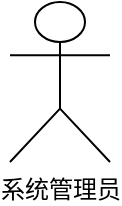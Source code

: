 <mxfile version="21.7.0" type="github">
  <diagram name="第 1 页" id="SYR_mBhMT7OilYum2Zrg">
    <mxGraphModel dx="954" dy="610" grid="1" gridSize="10" guides="1" tooltips="1" connect="1" arrows="1" fold="1" page="1" pageScale="1" pageWidth="827" pageHeight="1169" math="0" shadow="0">
      <root>
        <mxCell id="0" />
        <mxCell id="1" parent="0" />
        <mxCell id="L0a41EfqPlKiwIcuqvLm-1" value="系统管理员" style="shape=umlActor;verticalLabelPosition=bottom;verticalAlign=top;html=1;" vertex="1" parent="1">
          <mxGeometry x="150" y="180" width="50" height="80" as="geometry" />
        </mxCell>
      </root>
    </mxGraphModel>
  </diagram>
</mxfile>
